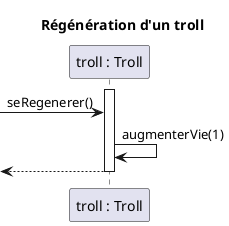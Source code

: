 @startuml

title "Régénération d'un troll"

participant "troll : Troll" as troll



activate troll
-> troll : seRegenerer()
troll -> troll : augmenterVie(1)
<-- troll
deactivate troll

@enduml